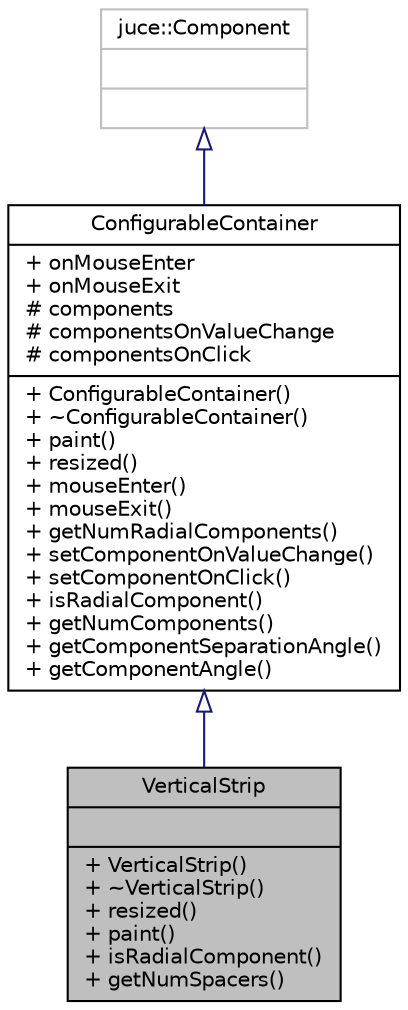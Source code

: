 digraph "VerticalStrip"
{
 // LATEX_PDF_SIZE
  bgcolor="transparent";
  edge [fontname="Helvetica",fontsize="10",labelfontname="Helvetica",labelfontsize="10"];
  node [fontname="Helvetica",fontsize="10",shape=record];
  Node1 [label="{VerticalStrip\n||+ VerticalStrip()\l+ ~VerticalStrip()\l+ resized()\l+ paint()\l+ isRadialComponent()\l+ getNumSpacers()\l}",height=0.2,width=0.4,color="black", fillcolor="grey75", style="filled", fontcolor="black",tooltip="The VerticalStrip class is a component container which arranges components vertically...."];
  Node2 -> Node1 [dir="back",color="midnightblue",fontsize="10",style="solid",arrowtail="onormal"];
  Node2 [label="{ConfigurableContainer\n|+ onMouseEnter\l+ onMouseExit\l# components\l# componentsOnValueChange\l# componentsOnClick\l|+ ConfigurableContainer()\l+ ~ConfigurableContainer()\l+ paint()\l+ resized()\l+ mouseEnter()\l+ mouseExit()\l+ getNumRadialComponents()\l+ setComponentOnValueChange()\l+ setComponentOnClick()\l+ isRadialComponent()\l+ getNumComponents()\l+ getComponentSeparationAngle()\l+ getComponentAngle()\l}",height=0.2,width=0.4,color="black",URL="$classConfigurableContainer.html",tooltip="The ConfigurableContainer class contains sliders and buttons."];
  Node3 -> Node2 [dir="back",color="midnightblue",fontsize="10",style="solid",arrowtail="onormal"];
  Node3 [label="{juce::Component\n||}",height=0.2,width=0.4,color="grey75",tooltip=" "];
}
